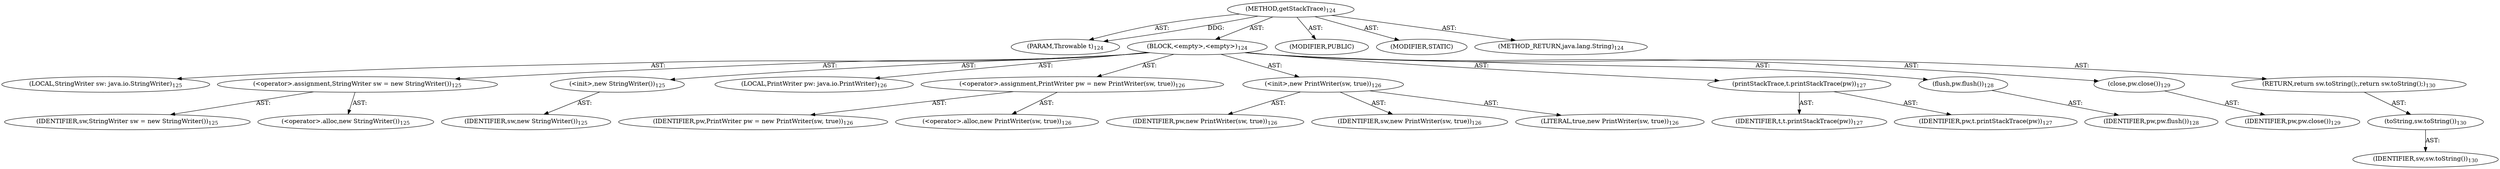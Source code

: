digraph "getStackTrace" {  
"111669149699" [label = <(METHOD,getStackTrace)<SUB>124</SUB>> ]
"115964116998" [label = <(PARAM,Throwable t)<SUB>124</SUB>> ]
"25769803781" [label = <(BLOCK,&lt;empty&gt;,&lt;empty&gt;)<SUB>124</SUB>> ]
"94489280519" [label = <(LOCAL,StringWriter sw: java.io.StringWriter)<SUB>125</SUB>> ]
"30064771110" [label = <(&lt;operator&gt;.assignment,StringWriter sw = new StringWriter())<SUB>125</SUB>> ]
"68719476778" [label = <(IDENTIFIER,sw,StringWriter sw = new StringWriter())<SUB>125</SUB>> ]
"30064771111" [label = <(&lt;operator&gt;.alloc,new StringWriter())<SUB>125</SUB>> ]
"30064771112" [label = <(&lt;init&gt;,new StringWriter())<SUB>125</SUB>> ]
"68719476779" [label = <(IDENTIFIER,sw,new StringWriter())<SUB>125</SUB>> ]
"94489280520" [label = <(LOCAL,PrintWriter pw: java.io.PrintWriter)<SUB>126</SUB>> ]
"30064771113" [label = <(&lt;operator&gt;.assignment,PrintWriter pw = new PrintWriter(sw, true))<SUB>126</SUB>> ]
"68719476780" [label = <(IDENTIFIER,pw,PrintWriter pw = new PrintWriter(sw, true))<SUB>126</SUB>> ]
"30064771114" [label = <(&lt;operator&gt;.alloc,new PrintWriter(sw, true))<SUB>126</SUB>> ]
"30064771115" [label = <(&lt;init&gt;,new PrintWriter(sw, true))<SUB>126</SUB>> ]
"68719476781" [label = <(IDENTIFIER,pw,new PrintWriter(sw, true))<SUB>126</SUB>> ]
"68719476782" [label = <(IDENTIFIER,sw,new PrintWriter(sw, true))<SUB>126</SUB>> ]
"90194313224" [label = <(LITERAL,true,new PrintWriter(sw, true))<SUB>126</SUB>> ]
"30064771116" [label = <(printStackTrace,t.printStackTrace(pw))<SUB>127</SUB>> ]
"68719476783" [label = <(IDENTIFIER,t,t.printStackTrace(pw))<SUB>127</SUB>> ]
"68719476784" [label = <(IDENTIFIER,pw,t.printStackTrace(pw))<SUB>127</SUB>> ]
"30064771117" [label = <(flush,pw.flush())<SUB>128</SUB>> ]
"68719476785" [label = <(IDENTIFIER,pw,pw.flush())<SUB>128</SUB>> ]
"30064771118" [label = <(close,pw.close())<SUB>129</SUB>> ]
"68719476786" [label = <(IDENTIFIER,pw,pw.close())<SUB>129</SUB>> ]
"146028888067" [label = <(RETURN,return sw.toString();,return sw.toString();)<SUB>130</SUB>> ]
"30064771119" [label = <(toString,sw.toString())<SUB>130</SUB>> ]
"68719476787" [label = <(IDENTIFIER,sw,sw.toString())<SUB>130</SUB>> ]
"133143986184" [label = <(MODIFIER,PUBLIC)> ]
"133143986185" [label = <(MODIFIER,STATIC)> ]
"128849018883" [label = <(METHOD_RETURN,java.lang.String)<SUB>124</SUB>> ]
  "111669149699" -> "115964116998"  [ label = "AST: "] 
  "111669149699" -> "25769803781"  [ label = "AST: "] 
  "111669149699" -> "133143986184"  [ label = "AST: "] 
  "111669149699" -> "133143986185"  [ label = "AST: "] 
  "111669149699" -> "128849018883"  [ label = "AST: "] 
  "25769803781" -> "94489280519"  [ label = "AST: "] 
  "25769803781" -> "30064771110"  [ label = "AST: "] 
  "25769803781" -> "30064771112"  [ label = "AST: "] 
  "25769803781" -> "94489280520"  [ label = "AST: "] 
  "25769803781" -> "30064771113"  [ label = "AST: "] 
  "25769803781" -> "30064771115"  [ label = "AST: "] 
  "25769803781" -> "30064771116"  [ label = "AST: "] 
  "25769803781" -> "30064771117"  [ label = "AST: "] 
  "25769803781" -> "30064771118"  [ label = "AST: "] 
  "25769803781" -> "146028888067"  [ label = "AST: "] 
  "30064771110" -> "68719476778"  [ label = "AST: "] 
  "30064771110" -> "30064771111"  [ label = "AST: "] 
  "30064771112" -> "68719476779"  [ label = "AST: "] 
  "30064771113" -> "68719476780"  [ label = "AST: "] 
  "30064771113" -> "30064771114"  [ label = "AST: "] 
  "30064771115" -> "68719476781"  [ label = "AST: "] 
  "30064771115" -> "68719476782"  [ label = "AST: "] 
  "30064771115" -> "90194313224"  [ label = "AST: "] 
  "30064771116" -> "68719476783"  [ label = "AST: "] 
  "30064771116" -> "68719476784"  [ label = "AST: "] 
  "30064771117" -> "68719476785"  [ label = "AST: "] 
  "30064771118" -> "68719476786"  [ label = "AST: "] 
  "146028888067" -> "30064771119"  [ label = "AST: "] 
  "30064771119" -> "68719476787"  [ label = "AST: "] 
  "111669149699" -> "115964116998"  [ label = "DDG: "] 
}
